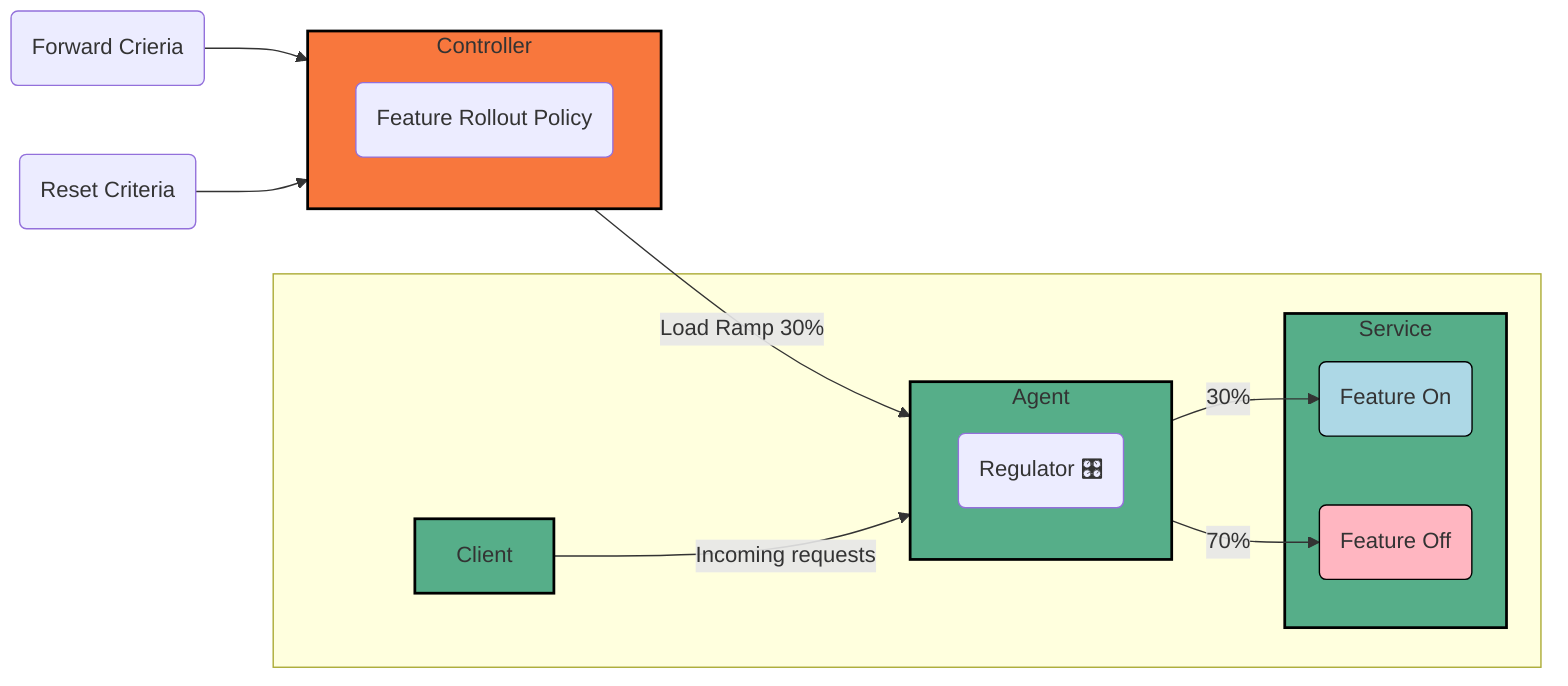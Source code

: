 flowchart LR

classDef Controller fill:#F8773D,stroke:#000000,stroke-width:2px;
classDef Agent fill:#56AE89,stroke:#000000,stroke-width:2px;
classDef Signal fill:#EFEEED,stroke:#000000,stroke-width:1px;
classDef Service fill:#56AE89,stroke:#000000,stroke-width:2px;
classDef On fill:#add8e6,stroke:#000000,stroke-width:1px;
classDef Off fill:#ffb6c1,stroke:#000000,stroke-width:1px;

Forward("Forward Crieria") --> Controller

Reset("Reset Criteria") --> Controller

subgraph "Controller"
  policy("Feature Rollout Policy")
end

Controller -- "Load Ramp 30%" --> Agent
class Controller Controller

subgraph " "
Client -- "Incoming requests" --> Agent
class Agent Agent
class Client Service
  subgraph "Agent"
		Reg("Regulator 🎛️")
  end
  subgraph "Service"
    On("Feature On")
    class On On
    Off("Feature Off")
    class Off Off
  end
	class Service Service
  Agent -- "30%" --> On
  Agent -- "70%" --> Off
end